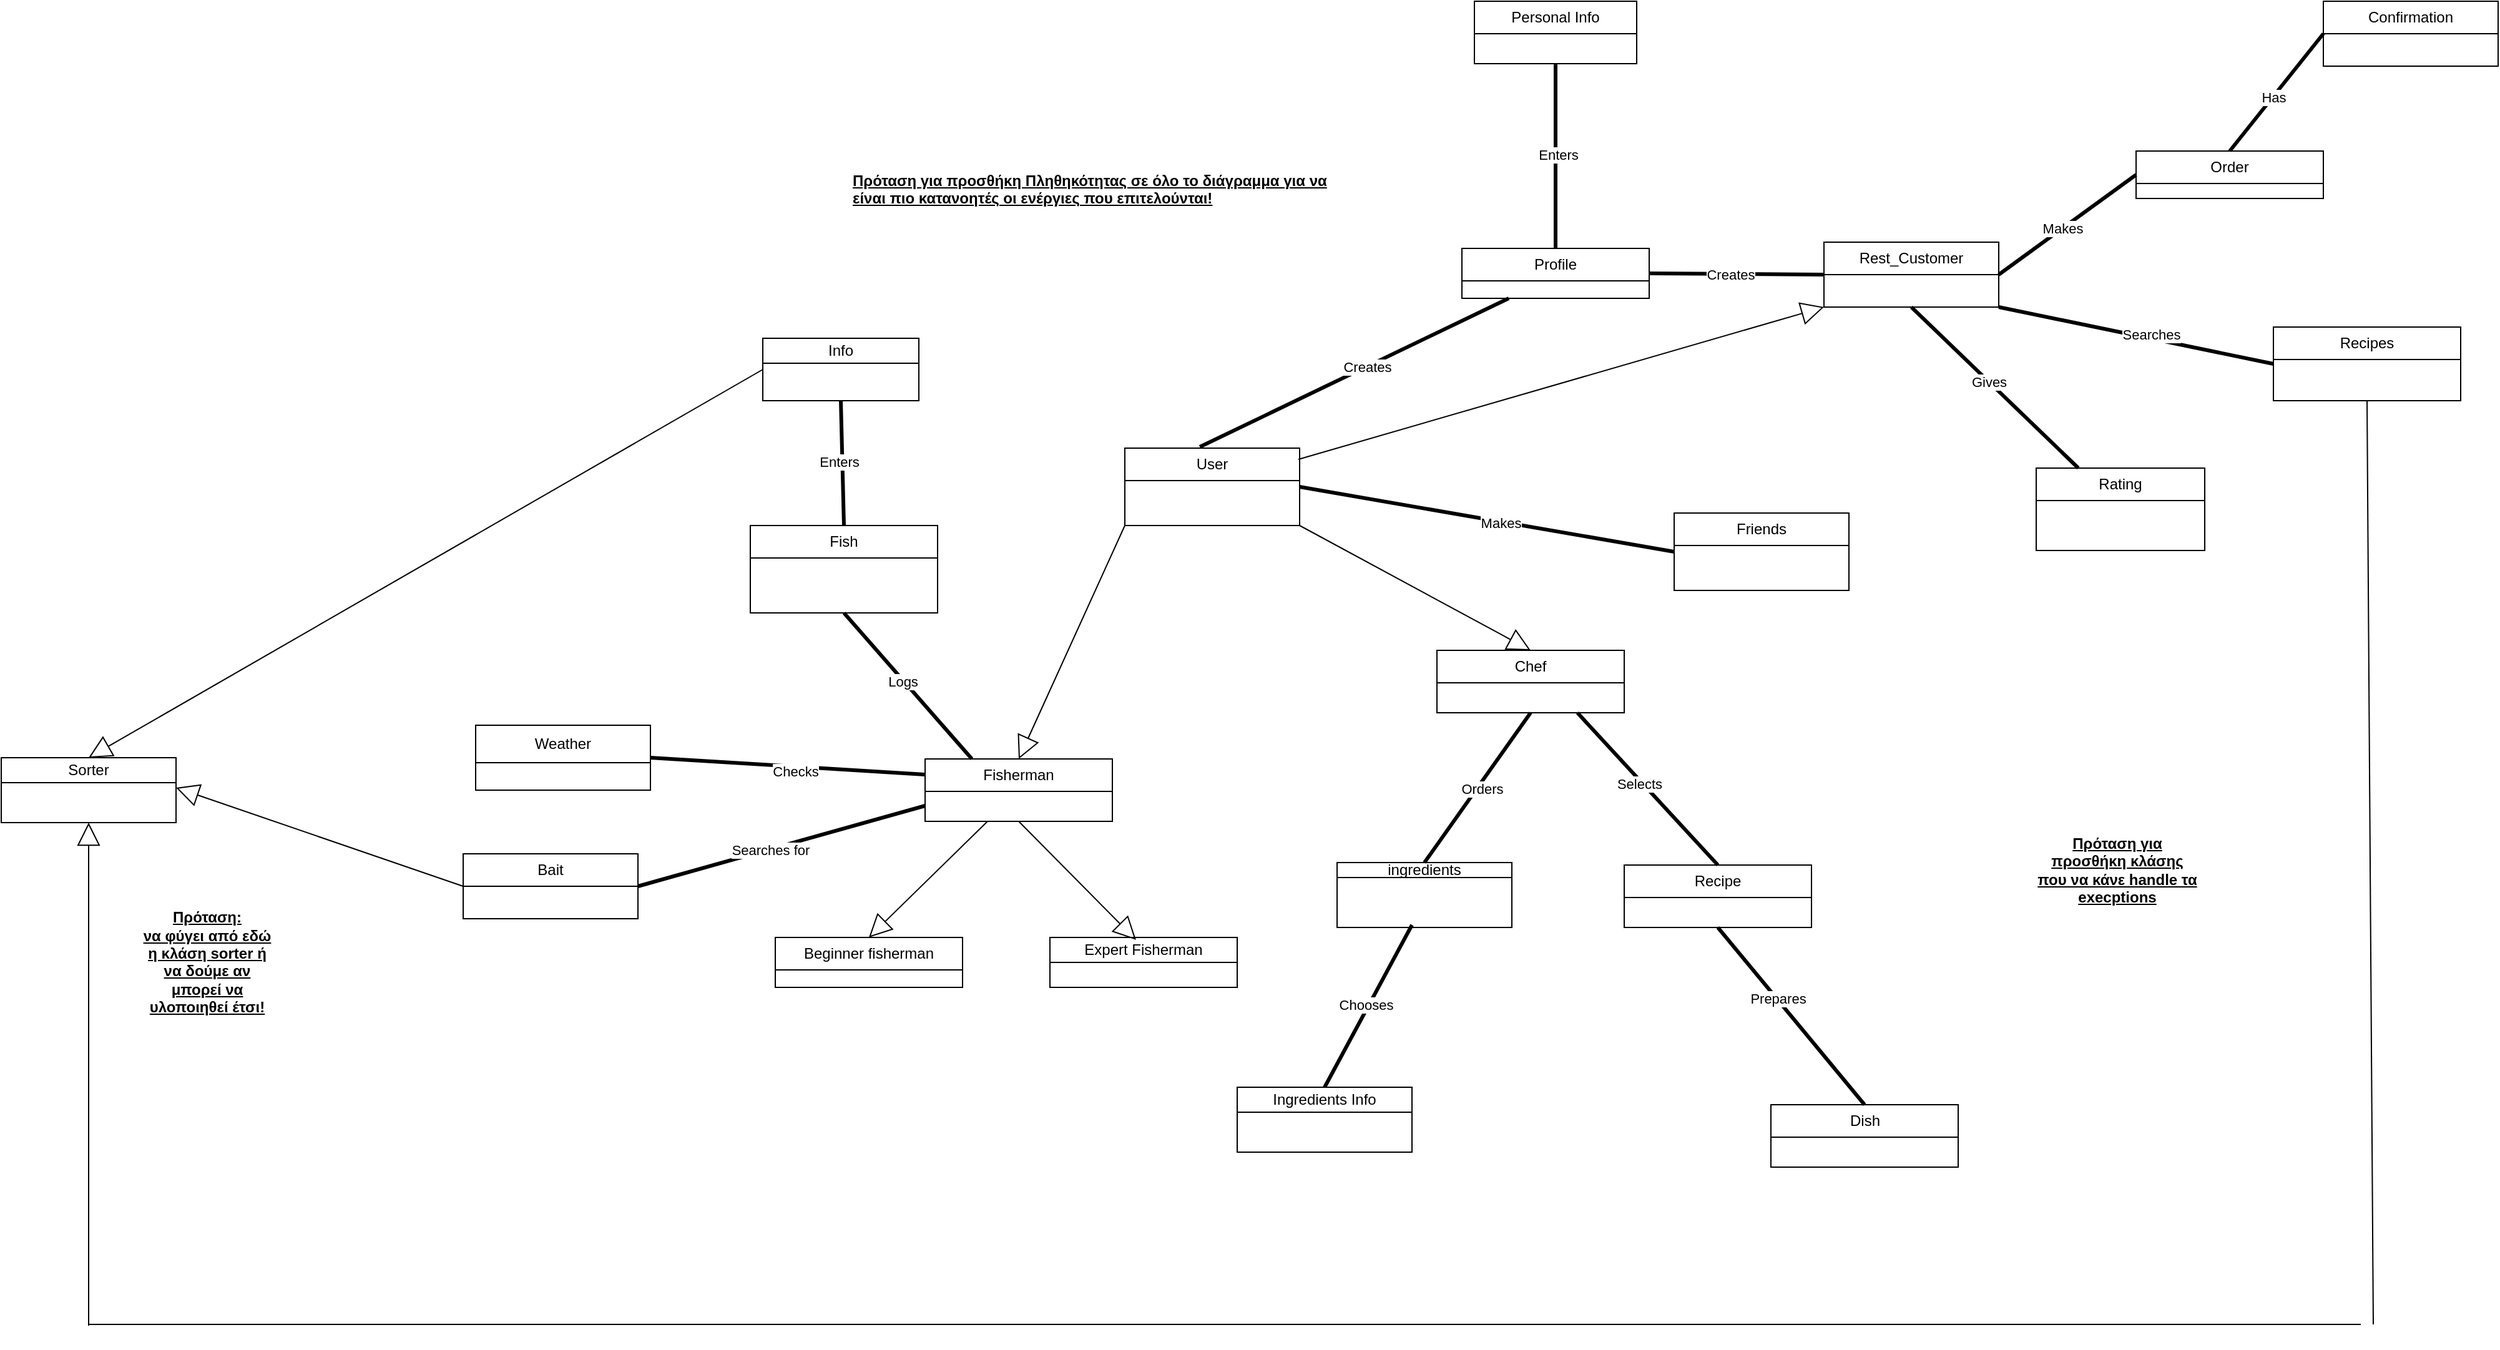 <mxfile version="26.3.0">
  <diagram name="Page-1" id="0783ab3e-0a74-02c8-0abd-f7b4e66b4bec">
    <mxGraphModel dx="2352" dy="541" grid="1" gridSize="10" guides="1" tooltips="1" connect="1" arrows="1" fold="1" page="1" pageScale="1" pageWidth="850" pageHeight="1100" background="none" math="0" shadow="0">
      <root>
        <mxCell id="0" />
        <mxCell id="1" parent="0" />
        <mxCell id="9kzETTMTDvsTJWJQEYAj-15" value="User" style="swimlane;fontStyle=0;childLayout=stackLayout;horizontal=1;startSize=26;fillColor=none;horizontalStack=0;resizeParent=1;resizeParentMax=0;resizeLast=0;collapsible=1;marginBottom=0;whiteSpace=wrap;html=1;" parent="1" vertex="1">
          <mxGeometry x="-270" y="508" width="140" height="62" as="geometry">
            <mxRectangle x="350" y="460" width="100" height="30" as="alternateBounds" />
          </mxGeometry>
        </mxCell>
        <mxCell id="9kzETTMTDvsTJWJQEYAj-19" value="Profile" style="swimlane;fontStyle=0;childLayout=stackLayout;horizontal=1;startSize=26;fillColor=none;horizontalStack=0;resizeParent=1;resizeParentMax=0;resizeLast=0;collapsible=1;marginBottom=0;whiteSpace=wrap;html=1;" parent="1" vertex="1">
          <mxGeometry y="348" width="150" height="40" as="geometry">
            <mxRectangle x="580" y="461" width="70" height="30" as="alternateBounds" />
          </mxGeometry>
        </mxCell>
        <mxCell id="9kzETTMTDvsTJWJQEYAj-29" value="Rest_Customer" style="swimlane;fontStyle=0;childLayout=stackLayout;horizontal=1;startSize=26;fillColor=none;horizontalStack=0;resizeParent=1;resizeParentMax=0;resizeLast=0;collapsible=1;marginBottom=0;whiteSpace=wrap;html=1;" parent="1" vertex="1">
          <mxGeometry x="290" y="343" width="140" height="52" as="geometry">
            <mxRectangle x="350" y="460" width="100" height="30" as="alternateBounds" />
          </mxGeometry>
        </mxCell>
        <mxCell id="9kzETTMTDvsTJWJQEYAj-43" value="Bait" style="swimlane;fontStyle=0;childLayout=stackLayout;horizontal=1;startSize=26;fillColor=none;horizontalStack=0;resizeParent=1;resizeParentMax=0;resizeLast=0;collapsible=1;marginBottom=0;whiteSpace=wrap;html=1;" parent="1" vertex="1">
          <mxGeometry x="-800" y="833" width="140" height="52" as="geometry">
            <mxRectangle x="350" y="460" width="100" height="30" as="alternateBounds" />
          </mxGeometry>
        </mxCell>
        <mxCell id="9kzETTMTDvsTJWJQEYAj-50" value="ingredients" style="swimlane;fontStyle=0;childLayout=stackLayout;horizontal=1;startSize=12;fillColor=none;horizontalStack=0;resizeParent=1;resizeParentMax=0;resizeLast=0;collapsible=1;marginBottom=0;whiteSpace=wrap;html=1;" parent="1" vertex="1">
          <mxGeometry x="-100" y="840" width="140" height="52" as="geometry">
            <mxRectangle x="350" y="460" width="100" height="30" as="alternateBounds" />
          </mxGeometry>
        </mxCell>
        <mxCell id="9kzETTMTDvsTJWJQEYAj-67" value="Fish" style="swimlane;fontStyle=0;childLayout=stackLayout;horizontal=1;startSize=26;fillColor=none;horizontalStack=0;resizeParent=1;resizeParentMax=0;resizeLast=0;collapsible=1;marginBottom=0;whiteSpace=wrap;html=1;" parent="1" vertex="1">
          <mxGeometry x="-570" y="570" width="150" height="70" as="geometry">
            <mxRectangle x="580" y="461" width="70" height="30" as="alternateBounds" />
          </mxGeometry>
        </mxCell>
        <mxCell id="9kzETTMTDvsTJWJQEYAj-69" value="&lt;div&gt;Order&lt;/div&gt;" style="swimlane;fontStyle=0;childLayout=stackLayout;horizontal=1;startSize=26;fillColor=none;horizontalStack=0;resizeParent=1;resizeParentMax=0;resizeLast=0;collapsible=1;marginBottom=0;whiteSpace=wrap;html=1;" parent="1" vertex="1">
          <mxGeometry x="540" y="270" width="150" height="38" as="geometry">
            <mxRectangle x="580" y="461" width="70" height="30" as="alternateBounds" />
          </mxGeometry>
        </mxCell>
        <mxCell id="9kzETTMTDvsTJWJQEYAj-88" value="Weather" style="swimlane;fontStyle=0;childLayout=stackLayout;horizontal=1;startSize=30;fillColor=none;horizontalStack=0;resizeParent=1;resizeParentMax=0;resizeLast=0;collapsible=1;marginBottom=0;whiteSpace=wrap;html=1;" parent="1" vertex="1">
          <mxGeometry x="-790" y="730" width="140" height="52" as="geometry">
            <mxRectangle x="350" y="460" width="100" height="30" as="alternateBounds" />
          </mxGeometry>
        </mxCell>
        <mxCell id="9kzETTMTDvsTJWJQEYAj-95" value="Rating" style="swimlane;fontStyle=0;childLayout=stackLayout;horizontal=1;startSize=26;fillColor=none;horizontalStack=0;resizeParent=1;resizeParentMax=0;resizeLast=0;collapsible=1;marginBottom=0;whiteSpace=wrap;html=1;" parent="1" vertex="1">
          <mxGeometry x="460" y="524" width="135" height="66" as="geometry">
            <mxRectangle x="580" y="461" width="70" height="30" as="alternateBounds" />
          </mxGeometry>
        </mxCell>
        <mxCell id="cK02aoGFD56z1Gf120GQ-123" value="Fisherman" style="swimlane;fontStyle=0;childLayout=stackLayout;horizontal=1;startSize=26;fillColor=none;horizontalStack=0;resizeParent=1;resizeParentMax=0;resizeLast=0;collapsible=1;marginBottom=0;whiteSpace=wrap;html=1;" parent="1" vertex="1">
          <mxGeometry x="-430" y="757" width="150" height="50" as="geometry">
            <mxRectangle x="580" y="461" width="70" height="30" as="alternateBounds" />
          </mxGeometry>
        </mxCell>
        <mxCell id="cK02aoGFD56z1Gf120GQ-124" value="Chef" style="swimlane;fontStyle=0;childLayout=stackLayout;horizontal=1;startSize=26;fillColor=none;horizontalStack=0;resizeParent=1;resizeParentMax=0;resizeLast=0;collapsible=1;marginBottom=0;whiteSpace=wrap;html=1;" parent="1" vertex="1">
          <mxGeometry x="-20" y="670" width="150" height="50" as="geometry">
            <mxRectangle x="580" y="461" width="70" height="30" as="alternateBounds" />
          </mxGeometry>
        </mxCell>
        <mxCell id="cK02aoGFD56z1Gf120GQ-125" value="Beginner fisherman" style="swimlane;fontStyle=0;childLayout=stackLayout;horizontal=1;startSize=26;fillColor=none;horizontalStack=0;resizeParent=1;resizeParentMax=0;resizeLast=0;collapsible=1;marginBottom=0;whiteSpace=wrap;html=1;" parent="1" vertex="1">
          <mxGeometry x="-550" y="900" width="150" height="40" as="geometry">
            <mxRectangle x="580" y="461" width="70" height="30" as="alternateBounds" />
          </mxGeometry>
        </mxCell>
        <mxCell id="cK02aoGFD56z1Gf120GQ-134" value="Expert Fisherman" style="swimlane;fontStyle=0;childLayout=stackLayout;horizontal=1;startSize=20;fillColor=none;horizontalStack=0;resizeParent=1;resizeParentMax=0;resizeLast=0;collapsible=1;marginBottom=0;whiteSpace=wrap;html=1;" parent="1" vertex="1">
          <mxGeometry x="-330" y="900" width="150" height="40" as="geometry">
            <mxRectangle x="580" y="461" width="70" height="30" as="alternateBounds" />
          </mxGeometry>
        </mxCell>
        <mxCell id="cK02aoGFD56z1Gf120GQ-137" value="" style="endArrow=none;startArrow=none;endFill=0;startFill=0;endSize=8;html=1;verticalAlign=bottom;labelBackgroundColor=none;strokeWidth=3;rounded=0;entryX=0;entryY=0.25;entryDx=0;entryDy=0;exitX=1;exitY=0.5;exitDx=0;exitDy=0;" parent="1" source="9kzETTMTDvsTJWJQEYAj-88" target="cK02aoGFD56z1Gf120GQ-123" edge="1">
          <mxGeometry width="160" relative="1" as="geometry">
            <mxPoint x="-460" y="572" as="sourcePoint" />
            <mxPoint x="-300" y="572" as="targetPoint" />
          </mxGeometry>
        </mxCell>
        <mxCell id="cK02aoGFD56z1Gf120GQ-138" value="Checks" style="edgeLabel;html=1;align=center;verticalAlign=middle;resizable=0;points=[];" parent="cK02aoGFD56z1Gf120GQ-137" vertex="1" connectable="0">
          <mxGeometry x="0.052" y="-5" relative="1" as="geometry">
            <mxPoint y="-1" as="offset" />
          </mxGeometry>
        </mxCell>
        <mxCell id="cK02aoGFD56z1Gf120GQ-141" value="" style="endArrow=none;startArrow=none;endFill=0;startFill=0;endSize=8;html=1;verticalAlign=bottom;labelBackgroundColor=none;strokeWidth=3;rounded=0;entryX=0;entryY=0.75;entryDx=0;entryDy=0;exitX=1;exitY=0.5;exitDx=0;exitDy=0;" parent="1" source="9kzETTMTDvsTJWJQEYAj-43" target="cK02aoGFD56z1Gf120GQ-123" edge="1">
          <mxGeometry width="160" relative="1" as="geometry">
            <mxPoint x="-400" y="660" as="sourcePoint" />
            <mxPoint x="-215" y="850" as="targetPoint" />
          </mxGeometry>
        </mxCell>
        <mxCell id="cK02aoGFD56z1Gf120GQ-143" value="Searches for" style="edgeLabel;html=1;align=center;verticalAlign=middle;resizable=0;points=[];" parent="cK02aoGFD56z1Gf120GQ-141" vertex="1" connectable="0">
          <mxGeometry x="-0.081" relative="1" as="geometry">
            <mxPoint as="offset" />
          </mxGeometry>
        </mxCell>
        <mxCell id="mQlcEHzgQ4prbf6QyxQu-33" value="" style="endArrow=block;endSize=16;endFill=0;html=1;rounded=0;exitX=0;exitY=1;exitDx=0;exitDy=0;entryX=0.5;entryY=0;entryDx=0;entryDy=0;" parent="1" source="9kzETTMTDvsTJWJQEYAj-15" target="cK02aoGFD56z1Gf120GQ-123" edge="1">
          <mxGeometry width="160" relative="1" as="geometry">
            <mxPoint x="10" y="490" as="sourcePoint" />
            <mxPoint x="75" y="500" as="targetPoint" />
          </mxGeometry>
        </mxCell>
        <mxCell id="cK02aoGFD56z1Gf120GQ-151" value="" style="endArrow=none;startArrow=none;endFill=0;startFill=0;endSize=8;html=1;verticalAlign=bottom;labelBackgroundColor=none;strokeWidth=3;rounded=0;entryX=0.25;entryY=0;entryDx=0;entryDy=0;exitX=0.5;exitY=1;exitDx=0;exitDy=0;" parent="1" source="9kzETTMTDvsTJWJQEYAj-67" target="cK02aoGFD56z1Gf120GQ-123" edge="1">
          <mxGeometry width="160" relative="1" as="geometry">
            <mxPoint x="-370" y="350" as="sourcePoint" />
            <mxPoint x="-140" y="488" as="targetPoint" />
          </mxGeometry>
        </mxCell>
        <mxCell id="cK02aoGFD56z1Gf120GQ-155" value="Logs" style="edgeLabel;html=1;align=center;verticalAlign=middle;resizable=0;points=[];" parent="cK02aoGFD56z1Gf120GQ-151" vertex="1" connectable="0">
          <mxGeometry x="-0.082" y="-1" relative="1" as="geometry">
            <mxPoint as="offset" />
          </mxGeometry>
        </mxCell>
        <mxCell id="cK02aoGFD56z1Gf120GQ-157" value="" style="endArrow=none;startArrow=none;endFill=0;startFill=0;endSize=8;html=1;verticalAlign=bottom;labelBackgroundColor=none;strokeWidth=3;rounded=0;entryX=0.5;entryY=1;entryDx=0;entryDy=0;exitX=0.5;exitY=0;exitDx=0;exitDy=0;" parent="1" source="9kzETTMTDvsTJWJQEYAj-50" target="cK02aoGFD56z1Gf120GQ-124" edge="1">
          <mxGeometry width="160" relative="1" as="geometry">
            <mxPoint x="480" y="300" as="sourcePoint" />
            <mxPoint x="710" y="438" as="targetPoint" />
          </mxGeometry>
        </mxCell>
        <mxCell id="cK02aoGFD56z1Gf120GQ-177" value="Orders" style="edgeLabel;html=1;align=center;verticalAlign=middle;resizable=0;points=[];" parent="cK02aoGFD56z1Gf120GQ-157" vertex="1" connectable="0">
          <mxGeometry x="0.018" y="-3" relative="1" as="geometry">
            <mxPoint as="offset" />
          </mxGeometry>
        </mxCell>
        <mxCell id="cK02aoGFD56z1Gf120GQ-167" value="" style="endArrow=block;endSize=16;endFill=0;html=1;rounded=0;exitX=1;exitY=1;exitDx=0;exitDy=0;entryX=0.5;entryY=0;entryDx=0;entryDy=0;" parent="1" source="9kzETTMTDvsTJWJQEYAj-15" target="cK02aoGFD56z1Gf120GQ-124" edge="1">
          <mxGeometry width="160" relative="1" as="geometry">
            <mxPoint x="260" y="378" as="sourcePoint" />
            <mxPoint x="260" y="500" as="targetPoint" />
          </mxGeometry>
        </mxCell>
        <mxCell id="GBRJXe8QP-XChiDNGdr2-5" value="" style="endArrow=none;startArrow=none;endFill=0;startFill=0;endSize=8;html=1;verticalAlign=bottom;labelBackgroundColor=none;strokeWidth=3;rounded=0;entryX=0.25;entryY=0;entryDx=0;entryDy=0;exitX=0.5;exitY=1;exitDx=0;exitDy=0;" parent="1" source="9kzETTMTDvsTJWJQEYAj-29" target="9kzETTMTDvsTJWJQEYAj-95" edge="1">
          <mxGeometry width="160" relative="1" as="geometry">
            <mxPoint x="150" y="629" as="sourcePoint" />
            <mxPoint x="445" y="642" as="targetPoint" />
          </mxGeometry>
        </mxCell>
        <mxCell id="GBRJXe8QP-XChiDNGdr2-6" value="Gives" style="edgeLabel;html=1;align=center;verticalAlign=middle;resizable=0;points=[];" parent="GBRJXe8QP-XChiDNGdr2-5" connectable="0" vertex="1">
          <mxGeometry x="-0.081" relative="1" as="geometry">
            <mxPoint as="offset" />
          </mxGeometry>
        </mxCell>
        <mxCell id="GBRJXe8QP-XChiDNGdr2-9" value="" style="endArrow=none;startArrow=none;endFill=0;startFill=0;endSize=8;html=1;verticalAlign=bottom;labelBackgroundColor=none;strokeWidth=3;rounded=0;exitX=0.25;exitY=1;exitDx=0;exitDy=0;entryX=0.429;entryY=-0.016;entryDx=0;entryDy=0;entryPerimeter=0;" parent="1" source="9kzETTMTDvsTJWJQEYAj-19" target="9kzETTMTDvsTJWJQEYAj-15" edge="1">
          <mxGeometry width="160" relative="1" as="geometry">
            <mxPoint x="201" y="320" as="sourcePoint" />
            <mxPoint x="-120" y="440" as="targetPoint" />
          </mxGeometry>
        </mxCell>
        <mxCell id="GBRJXe8QP-XChiDNGdr2-10" value="Creates" style="edgeLabel;html=1;align=center;verticalAlign=middle;resizable=0;points=[];" parent="GBRJXe8QP-XChiDNGdr2-9" connectable="0" vertex="1">
          <mxGeometry x="-0.081" relative="1" as="geometry">
            <mxPoint as="offset" />
          </mxGeometry>
        </mxCell>
        <mxCell id="GBRJXe8QP-XChiDNGdr2-11" value="" style="endArrow=none;startArrow=none;endFill=0;startFill=0;endSize=8;html=1;verticalAlign=bottom;labelBackgroundColor=none;strokeWidth=3;rounded=0;entryX=0;entryY=0.5;entryDx=0;entryDy=0;exitX=1;exitY=0.5;exitDx=0;exitDy=0;" parent="1" source="9kzETTMTDvsTJWJQEYAj-19" target="9kzETTMTDvsTJWJQEYAj-29" edge="1">
          <mxGeometry width="160" relative="1" as="geometry">
            <mxPoint x="140" y="318" as="sourcePoint" />
            <mxPoint x="120" y="350" as="targetPoint" />
          </mxGeometry>
        </mxCell>
        <mxCell id="GBRJXe8QP-XChiDNGdr2-12" value="Creates" style="edgeLabel;html=1;align=center;verticalAlign=middle;resizable=0;points=[];" parent="GBRJXe8QP-XChiDNGdr2-11" connectable="0" vertex="1">
          <mxGeometry x="-0.081" relative="1" as="geometry">
            <mxPoint as="offset" />
          </mxGeometry>
        </mxCell>
        <mxCell id="GBRJXe8QP-XChiDNGdr2-14" value="" style="endArrow=none;startArrow=none;endFill=0;startFill=0;endSize=8;html=1;verticalAlign=bottom;labelBackgroundColor=none;strokeWidth=3;rounded=0;exitX=1;exitY=0.5;exitDx=0;exitDy=0;entryX=0;entryY=0.5;entryDx=0;entryDy=0;" parent="1" source="9kzETTMTDvsTJWJQEYAj-29" target="9kzETTMTDvsTJWJQEYAj-69" edge="1">
          <mxGeometry width="160" relative="1" as="geometry">
            <mxPoint x="340" y="402" as="sourcePoint" />
            <mxPoint x="460" y="410" as="targetPoint" />
          </mxGeometry>
        </mxCell>
        <mxCell id="GBRJXe8QP-XChiDNGdr2-15" value="Makes" style="edgeLabel;html=1;align=center;verticalAlign=middle;resizable=0;points=[];" parent="GBRJXe8QP-XChiDNGdr2-14" connectable="0" vertex="1">
          <mxGeometry x="-0.081" relative="1" as="geometry">
            <mxPoint as="offset" />
          </mxGeometry>
        </mxCell>
        <mxCell id="GBRJXe8QP-XChiDNGdr2-16" value="Confirmation" style="swimlane;fontStyle=0;childLayout=stackLayout;horizontal=1;startSize=26;fillColor=none;horizontalStack=0;resizeParent=1;resizeParentMax=0;resizeLast=0;collapsible=1;marginBottom=0;whiteSpace=wrap;html=1;" parent="1" vertex="1">
          <mxGeometry x="690" y="150" width="140" height="52" as="geometry">
            <mxRectangle x="350" y="460" width="100" height="30" as="alternateBounds" />
          </mxGeometry>
        </mxCell>
        <mxCell id="GBRJXe8QP-XChiDNGdr2-17" value="" style="endArrow=none;startArrow=none;endFill=0;startFill=0;endSize=8;html=1;verticalAlign=bottom;labelBackgroundColor=none;strokeWidth=3;rounded=0;exitX=0.5;exitY=0;exitDx=0;exitDy=0;entryX=0;entryY=0.5;entryDx=0;entryDy=0;" parent="1" source="9kzETTMTDvsTJWJQEYAj-69" target="GBRJXe8QP-XChiDNGdr2-16" edge="1">
          <mxGeometry width="160" relative="1" as="geometry">
            <mxPoint x="410" y="402" as="sourcePoint" />
            <mxPoint x="435" y="472" as="targetPoint" />
          </mxGeometry>
        </mxCell>
        <mxCell id="GBRJXe8QP-XChiDNGdr2-18" value="Has" style="edgeLabel;html=1;align=center;verticalAlign=middle;resizable=0;points=[];" parent="GBRJXe8QP-XChiDNGdr2-17" connectable="0" vertex="1">
          <mxGeometry x="-0.081" relative="1" as="geometry">
            <mxPoint as="offset" />
          </mxGeometry>
        </mxCell>
        <mxCell id="cK02aoGFD56z1Gf120GQ-181" value="" style="endArrow=none;startArrow=none;endFill=0;startFill=0;endSize=8;html=1;verticalAlign=bottom;labelBackgroundColor=none;strokeWidth=3;rounded=0;exitX=0.5;exitY=0;exitDx=0;exitDy=0;" parent="1" source="cK02aoGFD56z1Gf120GQ-183" edge="1">
          <mxGeometry width="160" relative="1" as="geometry">
            <mxPoint x="280" y="1000" as="sourcePoint" />
            <mxPoint x="-40" y="890" as="targetPoint" />
          </mxGeometry>
        </mxCell>
        <mxCell id="cK02aoGFD56z1Gf120GQ-184" value="Chooses" style="edgeLabel;html=1;align=center;verticalAlign=middle;resizable=0;points=[];" parent="cK02aoGFD56z1Gf120GQ-181" vertex="1" connectable="0">
          <mxGeometry x="0.004" y="3" relative="1" as="geometry">
            <mxPoint as="offset" />
          </mxGeometry>
        </mxCell>
        <mxCell id="cK02aoGFD56z1Gf120GQ-183" value="Ingredients Info" style="swimlane;fontStyle=0;childLayout=stackLayout;horizontal=1;startSize=20;fillColor=none;horizontalStack=0;resizeParent=1;resizeParentMax=0;resizeLast=0;collapsible=1;marginBottom=0;whiteSpace=wrap;html=1;" parent="1" vertex="1">
          <mxGeometry x="-180" y="1020" width="140" height="52" as="geometry">
            <mxRectangle x="350" y="460" width="100" height="30" as="alternateBounds" />
          </mxGeometry>
        </mxCell>
        <mxCell id="cK02aoGFD56z1Gf120GQ-192" value="" style="endArrow=none;startArrow=none;endFill=0;startFill=0;endSize=8;html=1;verticalAlign=bottom;labelBackgroundColor=none;strokeWidth=3;rounded=0;entryX=0.5;entryY=0;entryDx=0;entryDy=0;exitX=0.5;exitY=1;exitDx=0;exitDy=0;" parent="1" source="cK02aoGFD56z1Gf120GQ-196" target="9kzETTMTDvsTJWJQEYAj-67" edge="1">
          <mxGeometry width="160" relative="1" as="geometry">
            <mxPoint x="-380" y="540" as="sourcePoint" />
            <mxPoint x="-312" y="690" as="targetPoint" />
          </mxGeometry>
        </mxCell>
        <mxCell id="cK02aoGFD56z1Gf120GQ-195" value="Enters" style="edgeLabel;html=1;align=center;verticalAlign=middle;resizable=0;points=[];" parent="cK02aoGFD56z1Gf120GQ-192" vertex="1" connectable="0">
          <mxGeometry x="0.003" y="-3" relative="1" as="geometry">
            <mxPoint y="-1" as="offset" />
          </mxGeometry>
        </mxCell>
        <mxCell id="cK02aoGFD56z1Gf120GQ-196" value="Info" style="swimlane;fontStyle=0;childLayout=stackLayout;horizontal=1;startSize=20;fillColor=none;horizontalStack=0;resizeParent=1;resizeParentMax=0;resizeLast=0;collapsible=1;marginBottom=0;whiteSpace=wrap;html=1;" parent="1" vertex="1">
          <mxGeometry x="-560" y="420" width="125" height="50" as="geometry">
            <mxRectangle x="350" y="460" width="100" height="30" as="alternateBounds" />
          </mxGeometry>
        </mxCell>
        <mxCell id="cK02aoGFD56z1Gf120GQ-208" value="Recipe" style="swimlane;fontStyle=0;childLayout=stackLayout;horizontal=1;startSize=26;fillColor=none;horizontalStack=0;resizeParent=1;resizeParentMax=0;resizeLast=0;collapsible=1;marginBottom=0;whiteSpace=wrap;html=1;" parent="1" vertex="1">
          <mxGeometry x="130" y="842" width="150" height="50" as="geometry">
            <mxRectangle x="580" y="461" width="70" height="30" as="alternateBounds" />
          </mxGeometry>
        </mxCell>
        <mxCell id="cK02aoGFD56z1Gf120GQ-211" value="" style="endArrow=none;startArrow=none;endFill=0;startFill=0;endSize=8;html=1;verticalAlign=bottom;labelBackgroundColor=none;strokeWidth=3;rounded=0;entryX=0.75;entryY=1;entryDx=0;entryDy=0;exitX=0.5;exitY=0;exitDx=0;exitDy=0;" parent="1" source="cK02aoGFD56z1Gf120GQ-208" target="cK02aoGFD56z1Gf120GQ-124" edge="1">
          <mxGeometry width="160" relative="1" as="geometry">
            <mxPoint x="450" y="740" as="sourcePoint" />
            <mxPoint x="745" y="594" as="targetPoint" />
          </mxGeometry>
        </mxCell>
        <mxCell id="cK02aoGFD56z1Gf120GQ-213" value="Selects" style="edgeLabel;html=1;align=center;verticalAlign=middle;resizable=0;points=[];" parent="cK02aoGFD56z1Gf120GQ-211" vertex="1" connectable="0">
          <mxGeometry x="0.088" y="2" relative="1" as="geometry">
            <mxPoint as="offset" />
          </mxGeometry>
        </mxCell>
        <mxCell id="cK02aoGFD56z1Gf120GQ-214" value="&lt;div&gt;Dish&lt;/div&gt;" style="swimlane;fontStyle=0;childLayout=stackLayout;horizontal=1;startSize=26;fillColor=none;horizontalStack=0;resizeParent=1;resizeParentMax=0;resizeLast=0;collapsible=1;marginBottom=0;whiteSpace=wrap;html=1;" parent="1" vertex="1">
          <mxGeometry x="247.5" y="1034" width="150" height="50" as="geometry">
            <mxRectangle x="580" y="461" width="70" height="30" as="alternateBounds" />
          </mxGeometry>
        </mxCell>
        <mxCell id="cK02aoGFD56z1Gf120GQ-215" value="" style="endArrow=none;startArrow=none;endFill=0;startFill=0;endSize=8;html=1;verticalAlign=bottom;labelBackgroundColor=none;strokeWidth=3;rounded=0;entryX=0.5;entryY=1;entryDx=0;entryDy=0;exitX=0.5;exitY=0;exitDx=0;exitDy=0;" parent="1" source="cK02aoGFD56z1Gf120GQ-214" target="cK02aoGFD56z1Gf120GQ-208" edge="1">
          <mxGeometry width="160" relative="1" as="geometry">
            <mxPoint x="507.5" y="914" as="sourcePoint" />
            <mxPoint x="210" y="892" as="targetPoint" />
          </mxGeometry>
        </mxCell>
        <mxCell id="cK02aoGFD56z1Gf120GQ-217" value="Prepares" style="edgeLabel;html=1;align=center;verticalAlign=middle;resizable=0;points=[];" parent="cK02aoGFD56z1Gf120GQ-215" vertex="1" connectable="0">
          <mxGeometry x="0.192" y="-1" relative="1" as="geometry">
            <mxPoint as="offset" />
          </mxGeometry>
        </mxCell>
        <mxCell id="cK02aoGFD56z1Gf120GQ-222" value="Sorter" style="swimlane;fontStyle=0;childLayout=stackLayout;horizontal=1;startSize=20;fillColor=none;horizontalStack=0;resizeParent=1;resizeParentMax=0;resizeLast=0;collapsible=1;marginBottom=0;whiteSpace=wrap;html=1;" parent="1" vertex="1">
          <mxGeometry x="-1170" y="756" width="140" height="52" as="geometry">
            <mxRectangle x="350" y="460" width="100" height="30" as="alternateBounds" />
          </mxGeometry>
        </mxCell>
        <mxCell id="cK02aoGFD56z1Gf120GQ-235" value="" style="endArrow=none;startArrow=none;endFill=0;startFill=0;endSize=8;html=1;verticalAlign=bottom;labelBackgroundColor=none;strokeWidth=3;rounded=0;exitX=0.5;exitY=0;exitDx=0;exitDy=0;entryX=0.5;entryY=1;entryDx=0;entryDy=0;" parent="1" source="9kzETTMTDvsTJWJQEYAj-19" target="cK02aoGFD56z1Gf120GQ-238" edge="1">
          <mxGeometry width="160" relative="1" as="geometry">
            <mxPoint x="100" y="180" as="sourcePoint" />
            <mxPoint x="80" y="110" as="targetPoint" />
          </mxGeometry>
        </mxCell>
        <mxCell id="cK02aoGFD56z1Gf120GQ-237" value="Enters" style="edgeLabel;html=1;align=center;verticalAlign=middle;resizable=0;points=[];" parent="cK02aoGFD56z1Gf120GQ-235" vertex="1" connectable="0">
          <mxGeometry x="0.012" y="-2" relative="1" as="geometry">
            <mxPoint as="offset" />
          </mxGeometry>
        </mxCell>
        <mxCell id="cK02aoGFD56z1Gf120GQ-238" value="Personal Info" style="swimlane;fontStyle=0;childLayout=stackLayout;horizontal=1;startSize=26;fillColor=none;horizontalStack=0;resizeParent=1;resizeParentMax=0;resizeLast=0;collapsible=1;marginBottom=0;whiteSpace=wrap;html=1;" parent="1" vertex="1">
          <mxGeometry x="10" y="150" width="130" height="50" as="geometry">
            <mxRectangle x="580" y="461" width="70" height="30" as="alternateBounds" />
          </mxGeometry>
        </mxCell>
        <mxCell id="cK02aoGFD56z1Gf120GQ-255" value="" style="endArrow=none;startArrow=none;endFill=0;startFill=0;endSize=8;html=1;verticalAlign=bottom;labelBackgroundColor=none;strokeWidth=3;rounded=0;exitX=1;exitY=1;exitDx=0;exitDy=0;entryX=0;entryY=0.5;entryDx=0;entryDy=0;" parent="1" source="9kzETTMTDvsTJWJQEYAj-29" target="cK02aoGFD56z1Gf120GQ-257" edge="1">
          <mxGeometry width="160" relative="1" as="geometry">
            <mxPoint x="580" y="430" as="sourcePoint" />
            <mxPoint x="700" y="430" as="targetPoint" />
          </mxGeometry>
        </mxCell>
        <mxCell id="cK02aoGFD56z1Gf120GQ-258" value="Searches" style="edgeLabel;html=1;align=center;verticalAlign=middle;resizable=0;points=[];" parent="cK02aoGFD56z1Gf120GQ-255" vertex="1" connectable="0">
          <mxGeometry x="0.115" y="4" relative="1" as="geometry">
            <mxPoint x="-1" as="offset" />
          </mxGeometry>
        </mxCell>
        <mxCell id="cK02aoGFD56z1Gf120GQ-257" value="Recipes" style="swimlane;fontStyle=0;childLayout=stackLayout;horizontal=1;startSize=26;fillColor=none;horizontalStack=0;resizeParent=1;resizeParentMax=0;resizeLast=0;collapsible=1;marginBottom=0;whiteSpace=wrap;html=1;" parent="1" vertex="1">
          <mxGeometry x="650" y="411" width="150" height="59" as="geometry">
            <mxRectangle x="580" y="461" width="70" height="30" as="alternateBounds" />
          </mxGeometry>
        </mxCell>
        <mxCell id="cK02aoGFD56z1Gf120GQ-272" value="Friends" style="swimlane;fontStyle=0;childLayout=stackLayout;horizontal=1;startSize=26;fillColor=none;horizontalStack=0;resizeParent=1;resizeParentMax=0;resizeLast=0;collapsible=1;marginBottom=0;whiteSpace=wrap;html=1;" parent="1" vertex="1">
          <mxGeometry x="170" y="560" width="140" height="62" as="geometry">
            <mxRectangle x="350" y="460" width="100" height="30" as="alternateBounds" />
          </mxGeometry>
        </mxCell>
        <mxCell id="cK02aoGFD56z1Gf120GQ-273" value="" style="endArrow=none;startArrow=none;endFill=0;startFill=0;endSize=8;html=1;verticalAlign=bottom;labelBackgroundColor=none;strokeWidth=3;rounded=0;exitX=0;exitY=0.5;exitDx=0;exitDy=0;entryX=1;entryY=0.5;entryDx=0;entryDy=0;" parent="1" source="cK02aoGFD56z1Gf120GQ-272" target="9kzETTMTDvsTJWJQEYAj-15" edge="1">
          <mxGeometry width="160" relative="1" as="geometry">
            <mxPoint x="40" y="510" as="sourcePoint" />
            <mxPoint x="30" y="580" as="targetPoint" />
          </mxGeometry>
        </mxCell>
        <mxCell id="cK02aoGFD56z1Gf120GQ-278" value="Makes" style="edgeLabel;html=1;align=center;verticalAlign=middle;resizable=0;points=[];" parent="cK02aoGFD56z1Gf120GQ-273" vertex="1" connectable="0">
          <mxGeometry x="-0.075" y="1" relative="1" as="geometry">
            <mxPoint as="offset" />
          </mxGeometry>
        </mxCell>
        <mxCell id="RsBH3FpBVpJ5FogJQQQI-3" value="" style="endArrow=block;endSize=16;endFill=0;html=1;rounded=0;entryX=0.5;entryY=0;entryDx=0;entryDy=0;exitX=0;exitY=0.5;exitDx=0;exitDy=0;" parent="1" source="cK02aoGFD56z1Gf120GQ-196" edge="1">
          <mxGeometry width="160" relative="1" as="geometry">
            <mxPoint x="-570" y="450" as="sourcePoint" />
            <mxPoint x="-1100" y="756" as="targetPoint" />
          </mxGeometry>
        </mxCell>
        <mxCell id="RsBH3FpBVpJ5FogJQQQI-4" value="" style="endArrow=block;endSize=16;endFill=0;html=1;rounded=0;exitX=0;exitY=0.5;exitDx=0;exitDy=0;" parent="1" source="9kzETTMTDvsTJWJQEYAj-43" edge="1">
          <mxGeometry width="160" relative="1" as="geometry">
            <mxPoint x="-550" y="455" as="sourcePoint" />
            <mxPoint x="-1030" y="780" as="targetPoint" />
          </mxGeometry>
        </mxCell>
        <mxCell id="RsBH3FpBVpJ5FogJQQQI-5" value="" style="endArrow=block;endSize=16;endFill=0;html=1;rounded=0;entryX=0.5;entryY=0;entryDx=0;entryDy=0;exitX=0;exitY=0.5;exitDx=0;exitDy=0;" parent="1" target="cK02aoGFD56z1Gf120GQ-125" edge="1">
          <mxGeometry width="160" relative="1" as="geometry">
            <mxPoint x="-380" y="807" as="sourcePoint" />
            <mxPoint x="-920" y="1118" as="targetPoint" />
          </mxGeometry>
        </mxCell>
        <mxCell id="RsBH3FpBVpJ5FogJQQQI-6" value="" style="endArrow=block;endSize=16;endFill=0;html=1;rounded=0;entryX=0.46;entryY=0.05;entryDx=0;entryDy=0;exitX=0.5;exitY=1;exitDx=0;exitDy=0;entryPerimeter=0;" parent="1" source="cK02aoGFD56z1Gf120GQ-123" target="cK02aoGFD56z1Gf120GQ-134" edge="1">
          <mxGeometry width="160" relative="1" as="geometry">
            <mxPoint x="-310" y="807" as="sourcePoint" />
            <mxPoint x="-850" y="1118" as="targetPoint" />
          </mxGeometry>
        </mxCell>
        <mxCell id="RsBH3FpBVpJ5FogJQQQI-8" value="" style="endArrow=block;endSize=16;endFill=0;html=1;rounded=0;entryX=0.5;entryY=1;entryDx=0;entryDy=0;" parent="1" target="cK02aoGFD56z1Gf120GQ-222" edge="1">
          <mxGeometry width="160" relative="1" as="geometry">
            <mxPoint x="-1100" y="1211" as="sourcePoint" />
            <mxPoint x="-1170" y="930" as="targetPoint" />
          </mxGeometry>
        </mxCell>
        <mxCell id="RsBH3FpBVpJ5FogJQQQI-9" value="" style="endArrow=none;html=1;rounded=0;" parent="1" edge="1">
          <mxGeometry width="50" height="50" relative="1" as="geometry">
            <mxPoint x="-1100" y="1210" as="sourcePoint" />
            <mxPoint x="720" y="1210" as="targetPoint" />
          </mxGeometry>
        </mxCell>
        <mxCell id="RsBH3FpBVpJ5FogJQQQI-10" value="" style="endArrow=none;html=1;rounded=0;entryX=0.5;entryY=1;entryDx=0;entryDy=0;" parent="1" edge="1" target="cK02aoGFD56z1Gf120GQ-257">
          <mxGeometry width="50" height="50" relative="1" as="geometry">
            <mxPoint x="730" y="1210" as="sourcePoint" />
            <mxPoint x="710" y="480" as="targetPoint" />
          </mxGeometry>
        </mxCell>
        <mxCell id="0oGXfinGUsQ3fprHd6LS-1" value="" style="endArrow=block;endSize=16;endFill=0;html=1;rounded=0;exitX=0.993;exitY=0.145;exitDx=0;exitDy=0;entryX=0;entryY=1;entryDx=0;entryDy=0;exitPerimeter=0;" edge="1" parent="1" source="9kzETTMTDvsTJWJQEYAj-15" target="9kzETTMTDvsTJWJQEYAj-29">
          <mxGeometry width="160" relative="1" as="geometry">
            <mxPoint x="-100" y="470" as="sourcePoint" />
            <mxPoint x="75" y="570" as="targetPoint" />
          </mxGeometry>
        </mxCell>
        <mxCell id="0oGXfinGUsQ3fprHd6LS-2" value="&lt;b&gt;&lt;u&gt;Πρόταση:&lt;br&gt;να φύγει από εδώ η κλάση sorter ή να δούμε αν μπορεί να υλοποιηθεί έτσι!&lt;/u&gt;&lt;/b&gt;&lt;div&gt;&lt;b&gt;&lt;u&gt;&lt;br&gt;&lt;/u&gt;&lt;/b&gt;&lt;/div&gt;" style="text;html=1;align=center;verticalAlign=middle;whiteSpace=wrap;rounded=0;" vertex="1" parent="1">
          <mxGeometry x="-1060" y="872" width="110" height="110" as="geometry" />
        </mxCell>
        <mxCell id="0oGXfinGUsQ3fprHd6LS-4" value="&lt;b&gt;&lt;u&gt;Πρόταση για προσθήκη κλάσης που να κάνε handle τα execptions&lt;/u&gt;&lt;/b&gt;" style="text;html=1;align=center;verticalAlign=middle;whiteSpace=wrap;rounded=0;" vertex="1" parent="1">
          <mxGeometry x="460" y="800" width="130" height="92" as="geometry" />
        </mxCell>
        <mxCell id="0oGXfinGUsQ3fprHd6LS-5" value="&lt;b&gt;&lt;u&gt;Πρόταση για προσθήκη Πληθηκότητας σε όλο το διάγραμμα για να είναι πιο κατανοητές οι ενέργιες που επιτελούνται!&lt;/u&gt;&lt;/b&gt;" style="text;whiteSpace=wrap;html=1;" vertex="1" parent="1">
          <mxGeometry x="-490" y="280" width="410" height="60" as="geometry" />
        </mxCell>
      </root>
    </mxGraphModel>
  </diagram>
</mxfile>
